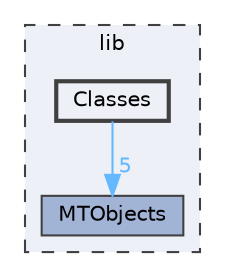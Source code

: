 digraph "lib/Classes"
{
 // LATEX_PDF_SIZE
  bgcolor="transparent";
  edge [fontname=Helvetica,fontsize=10,labelfontname=Helvetica,labelfontsize=10];
  node [fontname=Helvetica,fontsize=10,shape=box,height=0.2,width=0.4];
  compound=true
  subgraph clusterdir_97aefd0d527b934f1d99a682da8fe6a9 {
    graph [ bgcolor="#edf0f7", pencolor="grey25", label="lib", fontname=Helvetica,fontsize=10 style="filled,dashed", URL="dir_97aefd0d527b934f1d99a682da8fe6a9.html",tooltip=""]
  dir_36293d75d3861a2cc4b09260fc47a5c1 [label="MTObjects", fillcolor="#a2b4d6", color="grey25", style="filled", URL="dir_36293d75d3861a2cc4b09260fc47a5c1.html",tooltip=""];
  dir_87ff476ccb6f299a9759bbe8af9ee70b [label="Classes", fillcolor="#edf0f7", color="grey25", style="filled,bold", URL="dir_87ff476ccb6f299a9759bbe8af9ee70b.html",tooltip=""];
  }
  dir_87ff476ccb6f299a9759bbe8af9ee70b->dir_36293d75d3861a2cc4b09260fc47a5c1 [headlabel="5", labeldistance=1.5 headhref="dir_000002_000004.html" color="steelblue1" fontcolor="steelblue1"];
}
